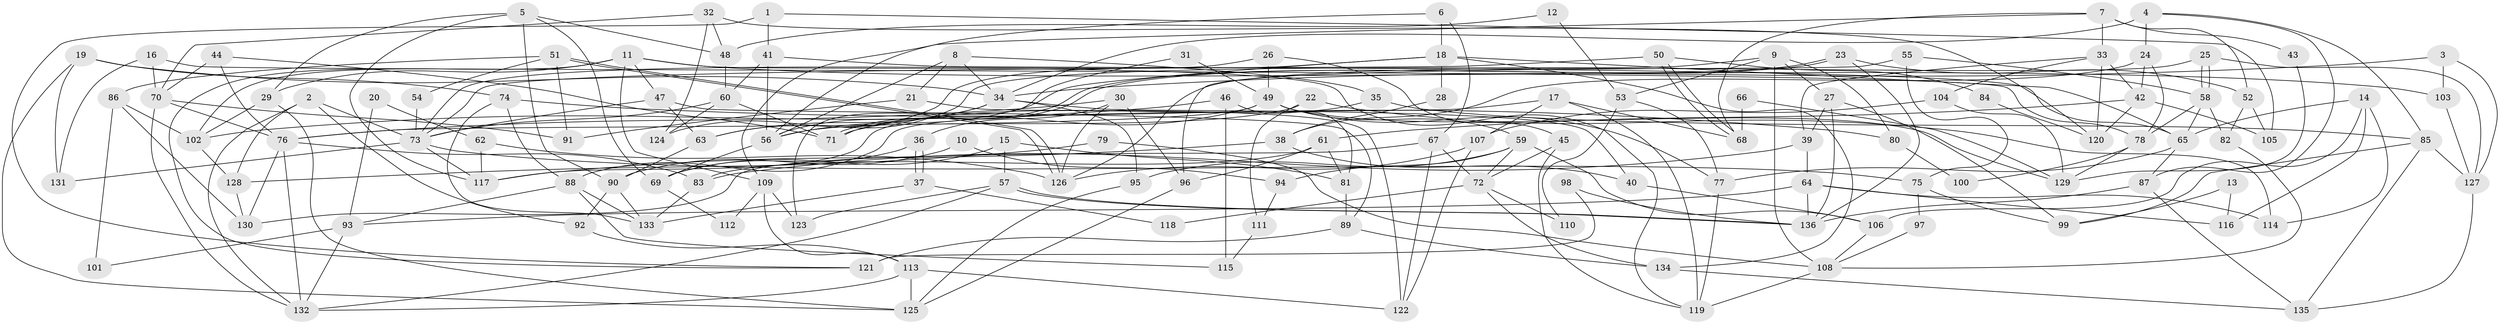 // coarse degree distribution, {5: 0.13333333333333333, 7: 0.08888888888888889, 4: 0.16666666666666666, 3: 0.23333333333333334, 8: 0.05555555555555555, 2: 0.12222222222222222, 6: 0.14444444444444443, 10: 0.022222222222222223, 9: 0.03333333333333333}
// Generated by graph-tools (version 1.1) at 2025/52/02/27/25 19:52:03]
// undirected, 136 vertices, 272 edges
graph export_dot {
graph [start="1"]
  node [color=gray90,style=filled];
  1;
  2;
  3;
  4;
  5;
  6;
  7;
  8;
  9;
  10;
  11;
  12;
  13;
  14;
  15;
  16;
  17;
  18;
  19;
  20;
  21;
  22;
  23;
  24;
  25;
  26;
  27;
  28;
  29;
  30;
  31;
  32;
  33;
  34;
  35;
  36;
  37;
  38;
  39;
  40;
  41;
  42;
  43;
  44;
  45;
  46;
  47;
  48;
  49;
  50;
  51;
  52;
  53;
  54;
  55;
  56;
  57;
  58;
  59;
  60;
  61;
  62;
  63;
  64;
  65;
  66;
  67;
  68;
  69;
  70;
  71;
  72;
  73;
  74;
  75;
  76;
  77;
  78;
  79;
  80;
  81;
  82;
  83;
  84;
  85;
  86;
  87;
  88;
  89;
  90;
  91;
  92;
  93;
  94;
  95;
  96;
  97;
  98;
  99;
  100;
  101;
  102;
  103;
  104;
  105;
  106;
  107;
  108;
  109;
  110;
  111;
  112;
  113;
  114;
  115;
  116;
  117;
  118;
  119;
  120;
  121;
  122;
  123;
  124;
  125;
  126;
  127;
  128;
  129;
  130;
  131;
  132;
  133;
  134;
  135;
  136;
  1 -- 105;
  1 -- 41;
  1 -- 121;
  2 -- 132;
  2 -- 128;
  2 -- 73;
  2 -- 92;
  3 -- 34;
  3 -- 103;
  3 -- 127;
  4 -- 87;
  4 -- 34;
  4 -- 24;
  4 -- 85;
  5 -- 29;
  5 -- 117;
  5 -- 48;
  5 -- 69;
  5 -- 90;
  6 -- 18;
  6 -- 67;
  6 -- 56;
  7 -- 109;
  7 -- 33;
  7 -- 43;
  7 -- 52;
  7 -- 68;
  8 -- 21;
  8 -- 56;
  8 -- 34;
  8 -- 35;
  9 -- 27;
  9 -- 63;
  9 -- 53;
  9 -- 80;
  9 -- 108;
  10 -- 90;
  10 -- 94;
  11 -- 119;
  11 -- 47;
  11 -- 29;
  11 -- 102;
  11 -- 103;
  11 -- 109;
  11 -- 121;
  12 -- 48;
  12 -- 53;
  13 -- 99;
  13 -- 116;
  14 -- 106;
  14 -- 65;
  14 -- 114;
  14 -- 116;
  15 -- 57;
  15 -- 69;
  15 -- 81;
  16 -- 70;
  16 -- 78;
  16 -- 131;
  17 -- 107;
  17 -- 68;
  17 -- 88;
  17 -- 119;
  18 -- 134;
  18 -- 124;
  18 -- 28;
  18 -- 56;
  18 -- 65;
  19 -- 34;
  19 -- 131;
  19 -- 74;
  19 -- 125;
  20 -- 93;
  20 -- 62;
  21 -- 91;
  21 -- 122;
  22 -- 114;
  22 -- 56;
  22 -- 111;
  23 -- 71;
  23 -- 71;
  23 -- 136;
  23 -- 52;
  24 -- 38;
  24 -- 42;
  24 -- 78;
  25 -- 126;
  25 -- 58;
  25 -- 58;
  25 -- 127;
  26 -- 45;
  26 -- 49;
  26 -- 73;
  27 -- 99;
  27 -- 136;
  27 -- 39;
  28 -- 38;
  29 -- 125;
  29 -- 102;
  30 -- 36;
  30 -- 76;
  30 -- 96;
  30 -- 126;
  31 -- 49;
  31 -- 123;
  32 -- 48;
  32 -- 70;
  32 -- 120;
  32 -- 124;
  33 -- 120;
  33 -- 39;
  33 -- 42;
  33 -- 104;
  34 -- 56;
  34 -- 40;
  34 -- 63;
  34 -- 95;
  35 -- 85;
  35 -- 117;
  36 -- 69;
  36 -- 37;
  36 -- 37;
  37 -- 133;
  37 -- 118;
  38 -- 117;
  38 -- 40;
  39 -- 83;
  39 -- 64;
  40 -- 106;
  41 -- 65;
  41 -- 56;
  41 -- 60;
  42 -- 61;
  42 -- 105;
  42 -- 120;
  43 -- 129;
  44 -- 71;
  44 -- 70;
  44 -- 76;
  45 -- 72;
  45 -- 119;
  46 -- 102;
  46 -- 81;
  46 -- 115;
  47 -- 89;
  47 -- 73;
  47 -- 63;
  48 -- 60;
  49 -- 76;
  49 -- 71;
  49 -- 59;
  49 -- 77;
  49 -- 129;
  50 -- 73;
  50 -- 68;
  50 -- 68;
  50 -- 84;
  51 -- 126;
  51 -- 126;
  51 -- 86;
  51 -- 54;
  51 -- 91;
  52 -- 82;
  52 -- 105;
  53 -- 77;
  53 -- 110;
  54 -- 73;
  55 -- 96;
  55 -- 58;
  55 -- 75;
  56 -- 69;
  57 -- 136;
  57 -- 136;
  57 -- 132;
  57 -- 123;
  58 -- 82;
  58 -- 65;
  58 -- 78;
  59 -- 95;
  59 -- 72;
  59 -- 94;
  59 -- 106;
  60 -- 73;
  60 -- 71;
  60 -- 124;
  61 -- 83;
  61 -- 81;
  61 -- 96;
  62 -- 117;
  62 -- 126;
  63 -- 90;
  64 -- 136;
  64 -- 93;
  64 -- 114;
  64 -- 116;
  65 -- 77;
  65 -- 87;
  66 -- 68;
  66 -- 129;
  67 -- 72;
  67 -- 122;
  67 -- 130;
  69 -- 112;
  70 -- 132;
  70 -- 76;
  70 -- 91;
  72 -- 134;
  72 -- 110;
  72 -- 118;
  73 -- 75;
  73 -- 117;
  73 -- 131;
  74 -- 88;
  74 -- 80;
  74 -- 133;
  75 -- 97;
  75 -- 99;
  76 -- 132;
  76 -- 83;
  76 -- 130;
  77 -- 119;
  78 -- 100;
  78 -- 129;
  79 -- 108;
  79 -- 128;
  80 -- 100;
  81 -- 89;
  82 -- 108;
  83 -- 133;
  84 -- 120;
  85 -- 127;
  85 -- 99;
  85 -- 135;
  86 -- 130;
  86 -- 102;
  86 -- 101;
  87 -- 135;
  87 -- 136;
  88 -- 133;
  88 -- 93;
  88 -- 115;
  89 -- 121;
  89 -- 134;
  90 -- 92;
  90 -- 133;
  92 -- 113;
  93 -- 101;
  93 -- 132;
  94 -- 111;
  95 -- 125;
  96 -- 125;
  97 -- 108;
  98 -- 121;
  98 -- 136;
  102 -- 128;
  103 -- 127;
  104 -- 129;
  104 -- 107;
  106 -- 108;
  107 -- 126;
  107 -- 122;
  108 -- 119;
  109 -- 113;
  109 -- 112;
  109 -- 123;
  111 -- 115;
  113 -- 125;
  113 -- 122;
  113 -- 132;
  127 -- 135;
  128 -- 130;
  134 -- 135;
}
